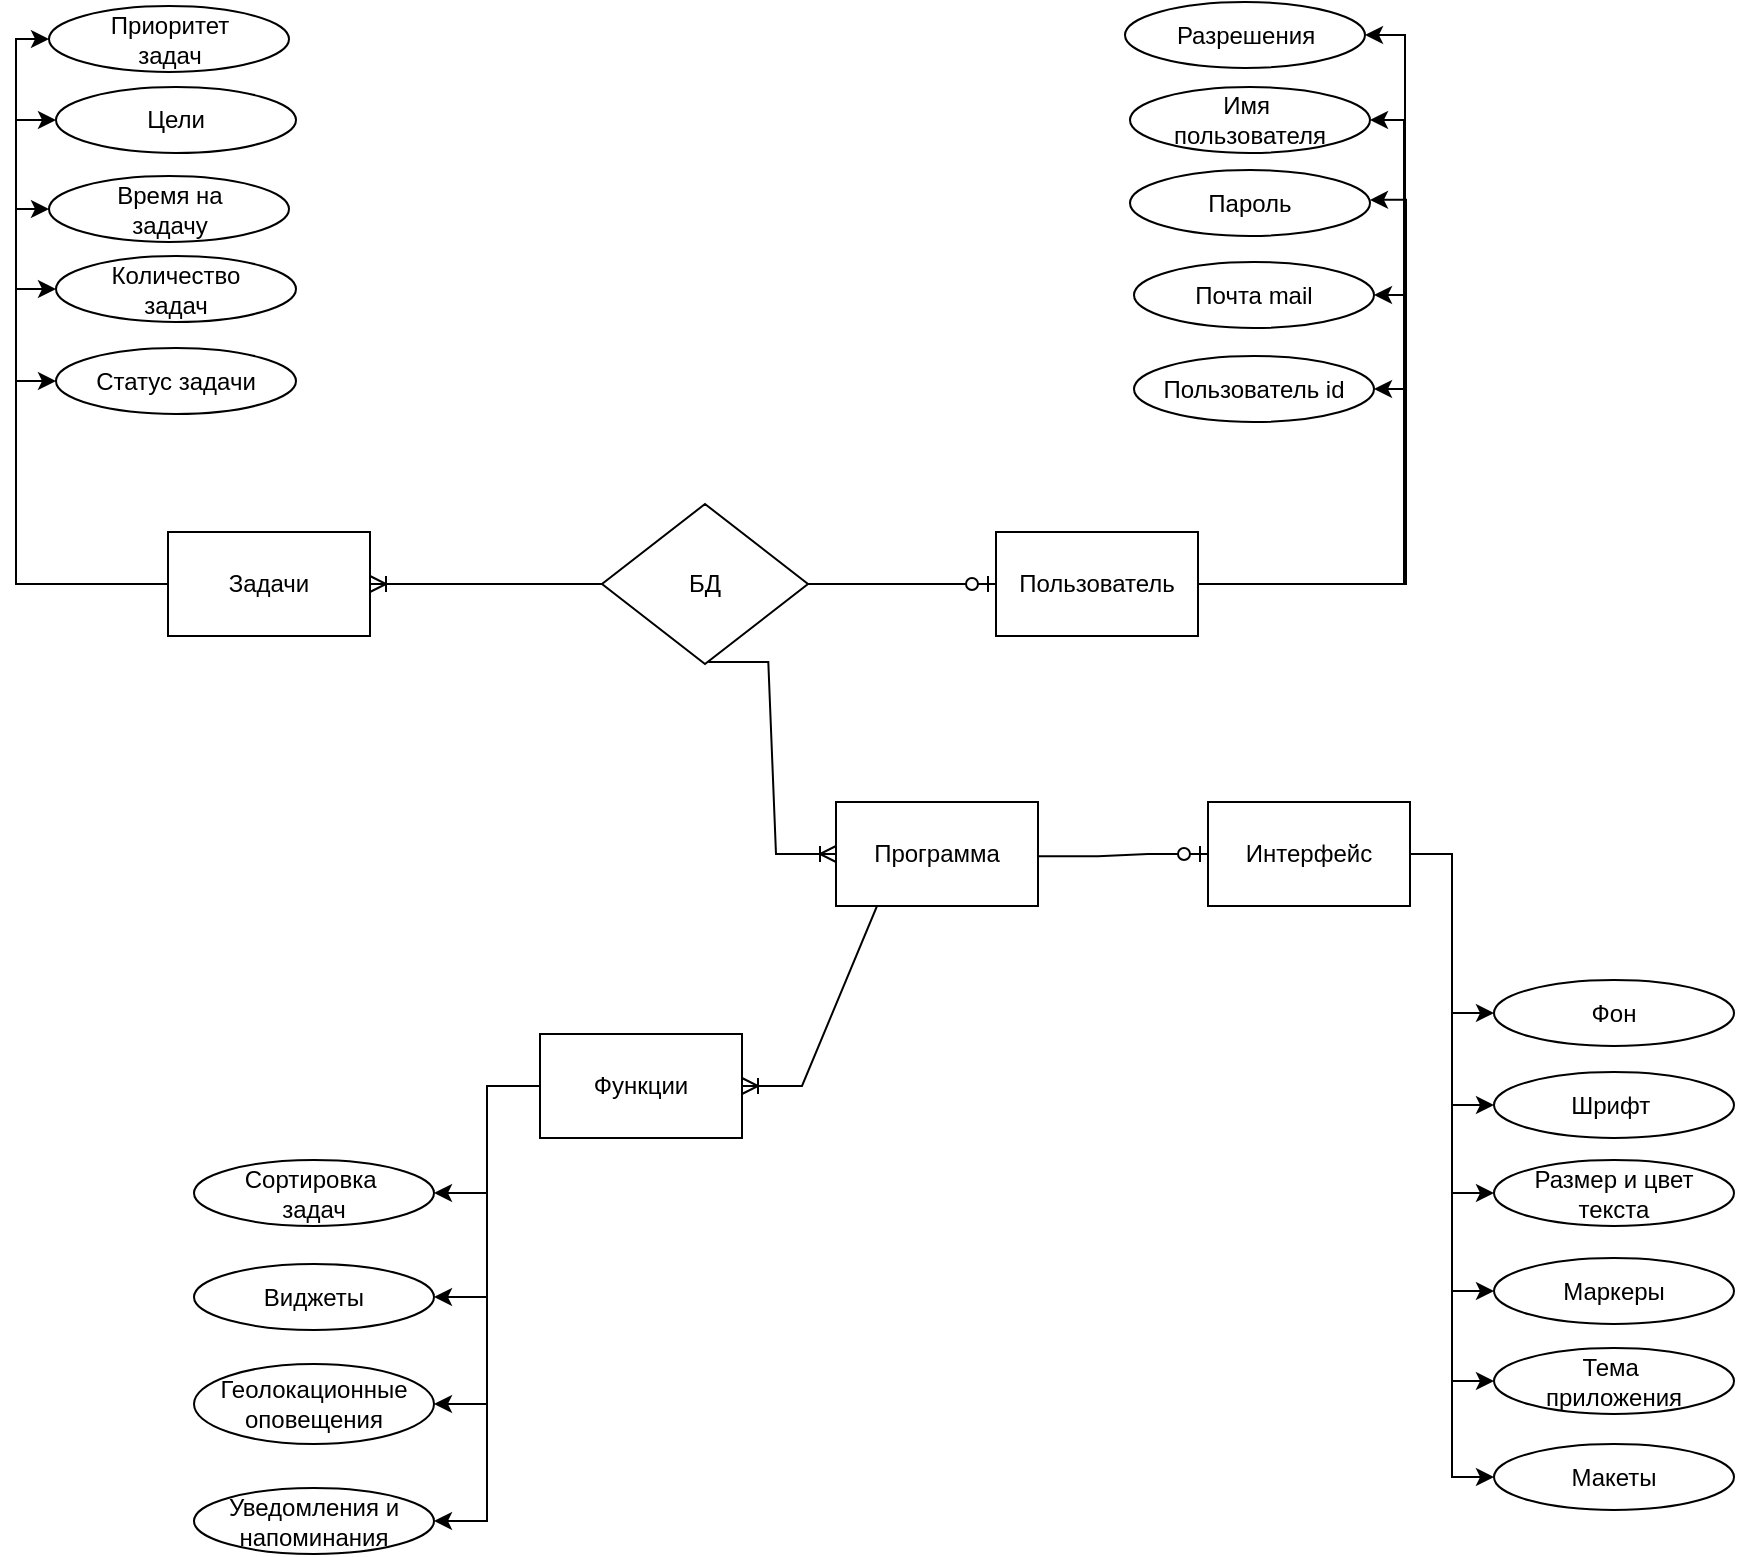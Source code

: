 <mxfile version="28.2.5">
  <diagram name="Страница — 1" id="FMhkrLtPZO2B2bpKbPZa">
    <mxGraphModel dx="1621" dy="936" grid="0" gridSize="10" guides="1" tooltips="1" connect="1" arrows="1" fold="1" page="1" pageScale="1" pageWidth="827" pageHeight="1169" math="0" shadow="0">
      <root>
        <mxCell id="0" />
        <mxCell id="1" parent="0" />
        <mxCell id="eaJo2MNCpndb3FcbzI98-62" style="edgeStyle=orthogonalEdgeStyle;rounded=0;orthogonalLoop=1;jettySize=auto;html=1;exitX=0;exitY=0.5;exitDx=0;exitDy=0;entryX=0;entryY=0.5;entryDx=0;entryDy=0;" edge="1" parent="1" source="eaJo2MNCpndb3FcbzI98-1" target="eaJo2MNCpndb3FcbzI98-59">
          <mxGeometry relative="1" as="geometry" />
        </mxCell>
        <mxCell id="eaJo2MNCpndb3FcbzI98-63" style="edgeStyle=orthogonalEdgeStyle;rounded=0;orthogonalLoop=1;jettySize=auto;html=1;exitX=0;exitY=0.5;exitDx=0;exitDy=0;entryX=0;entryY=0.5;entryDx=0;entryDy=0;" edge="1" parent="1" source="eaJo2MNCpndb3FcbzI98-1" target="eaJo2MNCpndb3FcbzI98-58">
          <mxGeometry relative="1" as="geometry" />
        </mxCell>
        <mxCell id="eaJo2MNCpndb3FcbzI98-65" style="edgeStyle=orthogonalEdgeStyle;rounded=0;orthogonalLoop=1;jettySize=auto;html=1;exitX=0;exitY=0.5;exitDx=0;exitDy=0;entryX=0;entryY=0.5;entryDx=0;entryDy=0;" edge="1" parent="1" source="eaJo2MNCpndb3FcbzI98-1" target="eaJo2MNCpndb3FcbzI98-56">
          <mxGeometry relative="1" as="geometry">
            <Array as="points">
              <mxPoint x="60" y="453" />
              <mxPoint x="60" y="265" />
            </Array>
          </mxGeometry>
        </mxCell>
        <mxCell id="eaJo2MNCpndb3FcbzI98-66" style="edgeStyle=orthogonalEdgeStyle;rounded=0;orthogonalLoop=1;jettySize=auto;html=1;exitX=0;exitY=0.5;exitDx=0;exitDy=0;entryX=0;entryY=0.5;entryDx=0;entryDy=0;" edge="1" parent="1" source="eaJo2MNCpndb3FcbzI98-1" target="eaJo2MNCpndb3FcbzI98-57">
          <mxGeometry relative="1" as="geometry" />
        </mxCell>
        <mxCell id="eaJo2MNCpndb3FcbzI98-67" style="edgeStyle=orthogonalEdgeStyle;rounded=0;orthogonalLoop=1;jettySize=auto;html=1;exitX=0;exitY=0.5;exitDx=0;exitDy=0;entryX=0;entryY=0.5;entryDx=0;entryDy=0;" edge="1" parent="1" source="eaJo2MNCpndb3FcbzI98-1" target="eaJo2MNCpndb3FcbzI98-54">
          <mxGeometry relative="1" as="geometry">
            <mxPoint x="82.6" y="138.4" as="targetPoint" />
            <Array as="points">
              <mxPoint x="60" y="453" />
              <mxPoint x="60" y="181" />
            </Array>
          </mxGeometry>
        </mxCell>
        <mxCell id="eaJo2MNCpndb3FcbzI98-1" value="Задачи" style="rounded=0;whiteSpace=wrap;html=1;" vertex="1" parent="1">
          <mxGeometry x="136" y="427" width="101" height="52" as="geometry" />
        </mxCell>
        <mxCell id="eaJo2MNCpndb3FcbzI98-73" style="edgeStyle=orthogonalEdgeStyle;rounded=0;orthogonalLoop=1;jettySize=auto;html=1;exitX=1;exitY=0.5;exitDx=0;exitDy=0;entryX=1;entryY=0.5;entryDx=0;entryDy=0;" edge="1" parent="1" source="eaJo2MNCpndb3FcbzI98-3" target="eaJo2MNCpndb3FcbzI98-68">
          <mxGeometry relative="1" as="geometry" />
        </mxCell>
        <mxCell id="eaJo2MNCpndb3FcbzI98-74" style="edgeStyle=orthogonalEdgeStyle;rounded=0;orthogonalLoop=1;jettySize=auto;html=1;exitX=1;exitY=0.5;exitDx=0;exitDy=0;entryX=1;entryY=0.5;entryDx=0;entryDy=0;" edge="1" parent="1" source="eaJo2MNCpndb3FcbzI98-3" target="eaJo2MNCpndb3FcbzI98-69">
          <mxGeometry relative="1" as="geometry">
            <Array as="points">
              <mxPoint x="754" y="453" />
              <mxPoint x="754" y="221" />
            </Array>
          </mxGeometry>
        </mxCell>
        <mxCell id="eaJo2MNCpndb3FcbzI98-77" style="edgeStyle=orthogonalEdgeStyle;rounded=0;orthogonalLoop=1;jettySize=auto;html=1;exitX=1;exitY=0.5;exitDx=0;exitDy=0;entryX=1;entryY=0.5;entryDx=0;entryDy=0;" edge="1" parent="1" source="eaJo2MNCpndb3FcbzI98-3" target="eaJo2MNCpndb3FcbzI98-72">
          <mxGeometry relative="1" as="geometry">
            <Array as="points">
              <mxPoint x="754" y="453" />
              <mxPoint x="754" y="356" />
            </Array>
          </mxGeometry>
        </mxCell>
        <mxCell id="eaJo2MNCpndb3FcbzI98-78" style="edgeStyle=orthogonalEdgeStyle;rounded=0;orthogonalLoop=1;jettySize=auto;html=1;exitX=1;exitY=0.5;exitDx=0;exitDy=0;entryX=1;entryY=0.5;entryDx=0;entryDy=0;" edge="1" parent="1" source="eaJo2MNCpndb3FcbzI98-3" target="eaJo2MNCpndb3FcbzI98-71">
          <mxGeometry relative="1" as="geometry">
            <Array as="points">
              <mxPoint x="754" y="453" />
              <mxPoint x="754" y="309" />
            </Array>
          </mxGeometry>
        </mxCell>
        <mxCell id="eaJo2MNCpndb3FcbzI98-3" value="Пользователь" style="rounded=0;whiteSpace=wrap;html=1;" vertex="1" parent="1">
          <mxGeometry x="550" y="427" width="101" height="52" as="geometry" />
        </mxCell>
        <mxCell id="eaJo2MNCpndb3FcbzI98-5" value="БД" style="rhombus;whiteSpace=wrap;html=1;" vertex="1" parent="1">
          <mxGeometry x="353" y="413" width="103" height="80" as="geometry" />
        </mxCell>
        <mxCell id="eaJo2MNCpndb3FcbzI98-9" value="" style="edgeStyle=entityRelationEdgeStyle;fontSize=12;html=1;endArrow=ERzeroToOne;endFill=1;rounded=0;entryX=0;entryY=0.5;entryDx=0;entryDy=0;exitX=1;exitY=0.5;exitDx=0;exitDy=0;" edge="1" parent="1" source="eaJo2MNCpndb3FcbzI98-5" target="eaJo2MNCpndb3FcbzI98-3">
          <mxGeometry width="100" height="100" relative="1" as="geometry">
            <mxPoint x="456" y="455" as="sourcePoint" />
            <mxPoint x="556" y="355" as="targetPoint" />
          </mxGeometry>
        </mxCell>
        <mxCell id="eaJo2MNCpndb3FcbzI98-40" style="edgeStyle=orthogonalEdgeStyle;rounded=0;orthogonalLoop=1;jettySize=auto;html=1;exitX=0.5;exitY=1;exitDx=0;exitDy=0;" edge="1" parent="1">
          <mxGeometry relative="1" as="geometry">
            <mxPoint x="136.5" y="260" as="sourcePoint" />
            <mxPoint x="136.5" y="260" as="targetPoint" />
          </mxGeometry>
        </mxCell>
        <mxCell id="eaJo2MNCpndb3FcbzI98-46" value="" style="edgeStyle=entityRelationEdgeStyle;fontSize=12;html=1;endArrow=ERoneToMany;rounded=0;entryX=1;entryY=0.5;entryDx=0;entryDy=0;exitX=0;exitY=0.5;exitDx=0;exitDy=0;" edge="1" parent="1" source="eaJo2MNCpndb3FcbzI98-5" target="eaJo2MNCpndb3FcbzI98-1">
          <mxGeometry width="100" height="100" relative="1" as="geometry">
            <mxPoint x="408" y="196" as="sourcePoint" />
            <mxPoint x="431" y="249" as="targetPoint" />
          </mxGeometry>
        </mxCell>
        <mxCell id="eaJo2MNCpndb3FcbzI98-54" value="Приоритет&lt;div&gt;задач&lt;/div&gt;" style="ellipse;whiteSpace=wrap;html=1;" vertex="1" parent="1">
          <mxGeometry x="76.5" y="164" width="120" height="33" as="geometry" />
        </mxCell>
        <mxCell id="eaJo2MNCpndb3FcbzI98-56" value="Время на&lt;div&gt;задачу&lt;/div&gt;" style="ellipse;whiteSpace=wrap;html=1;" vertex="1" parent="1">
          <mxGeometry x="76.5" y="249" width="120" height="33" as="geometry" />
        </mxCell>
        <mxCell id="eaJo2MNCpndb3FcbzI98-57" value="Цели" style="ellipse;whiteSpace=wrap;html=1;" vertex="1" parent="1">
          <mxGeometry x="80" y="204.5" width="120" height="33" as="geometry" />
        </mxCell>
        <mxCell id="eaJo2MNCpndb3FcbzI98-58" value="Количество&lt;div&gt;задач&lt;/div&gt;" style="ellipse;whiteSpace=wrap;html=1;" vertex="1" parent="1">
          <mxGeometry x="80" y="289" width="120" height="33" as="geometry" />
        </mxCell>
        <mxCell id="eaJo2MNCpndb3FcbzI98-59" value="Статус задачи" style="ellipse;whiteSpace=wrap;html=1;" vertex="1" parent="1">
          <mxGeometry x="80" y="335" width="120" height="33" as="geometry" />
        </mxCell>
        <mxCell id="eaJo2MNCpndb3FcbzI98-68" value="Разрешения" style="ellipse;whiteSpace=wrap;html=1;" vertex="1" parent="1">
          <mxGeometry x="614.5" y="162" width="120" height="33" as="geometry" />
        </mxCell>
        <mxCell id="eaJo2MNCpndb3FcbzI98-69" value="Имя&amp;nbsp;&lt;div&gt;пользователя&lt;/div&gt;" style="ellipse;whiteSpace=wrap;html=1;" vertex="1" parent="1">
          <mxGeometry x="617" y="204.5" width="120" height="33" as="geometry" />
        </mxCell>
        <mxCell id="eaJo2MNCpndb3FcbzI98-70" value="Пароль" style="ellipse;whiteSpace=wrap;html=1;" vertex="1" parent="1">
          <mxGeometry x="617" y="246" width="120" height="33" as="geometry" />
        </mxCell>
        <mxCell id="eaJo2MNCpndb3FcbzI98-71" value="Почта mail" style="ellipse;whiteSpace=wrap;html=1;" vertex="1" parent="1">
          <mxGeometry x="619" y="292" width="120" height="33" as="geometry" />
        </mxCell>
        <mxCell id="eaJo2MNCpndb3FcbzI98-72" value="Пользователь id" style="ellipse;whiteSpace=wrap;html=1;" vertex="1" parent="1">
          <mxGeometry x="619" y="339" width="120" height="33" as="geometry" />
        </mxCell>
        <mxCell id="eaJo2MNCpndb3FcbzI98-79" style="edgeStyle=orthogonalEdgeStyle;rounded=0;orthogonalLoop=1;jettySize=auto;html=1;exitX=1;exitY=0.5;exitDx=0;exitDy=0;entryX=1;entryY=0.453;entryDx=0;entryDy=0;entryPerimeter=0;" edge="1" parent="1" source="eaJo2MNCpndb3FcbzI98-3" target="eaJo2MNCpndb3FcbzI98-70">
          <mxGeometry relative="1" as="geometry">
            <Array as="points">
              <mxPoint x="755" y="453" />
              <mxPoint x="755" y="261" />
            </Array>
          </mxGeometry>
        </mxCell>
        <mxCell id="eaJo2MNCpndb3FcbzI98-81" value="Программа" style="rounded=0;whiteSpace=wrap;html=1;" vertex="1" parent="1">
          <mxGeometry x="470" y="562" width="101" height="52" as="geometry" />
        </mxCell>
        <mxCell id="eaJo2MNCpndb3FcbzI98-92" style="edgeStyle=orthogonalEdgeStyle;rounded=0;orthogonalLoop=1;jettySize=auto;html=1;exitX=1;exitY=0.5;exitDx=0;exitDy=0;entryX=0;entryY=0.5;entryDx=0;entryDy=0;" edge="1" parent="1" source="eaJo2MNCpndb3FcbzI98-83" target="eaJo2MNCpndb3FcbzI98-91">
          <mxGeometry relative="1" as="geometry" />
        </mxCell>
        <mxCell id="eaJo2MNCpndb3FcbzI98-93" style="edgeStyle=orthogonalEdgeStyle;rounded=0;orthogonalLoop=1;jettySize=auto;html=1;exitX=1;exitY=0.5;exitDx=0;exitDy=0;entryX=0;entryY=0.5;entryDx=0;entryDy=0;" edge="1" parent="1" source="eaJo2MNCpndb3FcbzI98-83" target="eaJo2MNCpndb3FcbzI98-90">
          <mxGeometry relative="1" as="geometry" />
        </mxCell>
        <mxCell id="eaJo2MNCpndb3FcbzI98-94" style="edgeStyle=orthogonalEdgeStyle;rounded=0;orthogonalLoop=1;jettySize=auto;html=1;exitX=1;exitY=0.5;exitDx=0;exitDy=0;entryX=0;entryY=0.5;entryDx=0;entryDy=0;" edge="1" parent="1" source="eaJo2MNCpndb3FcbzI98-83" target="eaJo2MNCpndb3FcbzI98-89">
          <mxGeometry relative="1" as="geometry" />
        </mxCell>
        <mxCell id="eaJo2MNCpndb3FcbzI98-95" style="edgeStyle=orthogonalEdgeStyle;rounded=0;orthogonalLoop=1;jettySize=auto;html=1;exitX=1;exitY=0.5;exitDx=0;exitDy=0;entryX=0;entryY=0.5;entryDx=0;entryDy=0;" edge="1" parent="1" source="eaJo2MNCpndb3FcbzI98-83" target="eaJo2MNCpndb3FcbzI98-88">
          <mxGeometry relative="1" as="geometry" />
        </mxCell>
        <mxCell id="eaJo2MNCpndb3FcbzI98-96" style="edgeStyle=orthogonalEdgeStyle;rounded=0;orthogonalLoop=1;jettySize=auto;html=1;exitX=1;exitY=0.5;exitDx=0;exitDy=0;entryX=0;entryY=0.5;entryDx=0;entryDy=0;" edge="1" parent="1" source="eaJo2MNCpndb3FcbzI98-83" target="eaJo2MNCpndb3FcbzI98-87">
          <mxGeometry relative="1" as="geometry" />
        </mxCell>
        <mxCell id="eaJo2MNCpndb3FcbzI98-108" style="edgeStyle=orthogonalEdgeStyle;rounded=0;orthogonalLoop=1;jettySize=auto;html=1;exitX=1;exitY=0.5;exitDx=0;exitDy=0;entryX=0;entryY=0.5;entryDx=0;entryDy=0;" edge="1" parent="1" source="eaJo2MNCpndb3FcbzI98-83" target="eaJo2MNCpndb3FcbzI98-107">
          <mxGeometry relative="1" as="geometry" />
        </mxCell>
        <mxCell id="eaJo2MNCpndb3FcbzI98-83" value="Интерфейс" style="rounded=0;whiteSpace=wrap;html=1;" vertex="1" parent="1">
          <mxGeometry x="656" y="562" width="101" height="52" as="geometry" />
        </mxCell>
        <mxCell id="eaJo2MNCpndb3FcbzI98-85" value="" style="edgeStyle=entityRelationEdgeStyle;fontSize=12;html=1;endArrow=ERoneToMany;rounded=0;entryX=0;entryY=0.5;entryDx=0;entryDy=0;exitX=0.516;exitY=0.987;exitDx=0;exitDy=0;exitPerimeter=0;" edge="1" parent="1" source="eaJo2MNCpndb3FcbzI98-5" target="eaJo2MNCpndb3FcbzI98-81">
          <mxGeometry width="100" height="100" relative="1" as="geometry">
            <mxPoint x="398" y="493" as="sourcePoint" />
            <mxPoint x="462.515" y="588.364" as="targetPoint" />
            <Array as="points">
              <mxPoint x="386" y="501" />
              <mxPoint x="365" y="545" />
            </Array>
          </mxGeometry>
        </mxCell>
        <mxCell id="eaJo2MNCpndb3FcbzI98-87" value="Фон" style="ellipse;whiteSpace=wrap;html=1;" vertex="1" parent="1">
          <mxGeometry x="799" y="651" width="120" height="33" as="geometry" />
        </mxCell>
        <mxCell id="eaJo2MNCpndb3FcbzI98-88" value="Шрифт&amp;nbsp;" style="ellipse;whiteSpace=wrap;html=1;" vertex="1" parent="1">
          <mxGeometry x="799" y="697" width="120" height="33" as="geometry" />
        </mxCell>
        <mxCell id="eaJo2MNCpndb3FcbzI98-89" value="Размер и цвет&lt;br&gt;текста" style="ellipse;whiteSpace=wrap;html=1;" vertex="1" parent="1">
          <mxGeometry x="799" y="741" width="120" height="33" as="geometry" />
        </mxCell>
        <mxCell id="eaJo2MNCpndb3FcbzI98-90" value="Маркеры" style="ellipse;whiteSpace=wrap;html=1;" vertex="1" parent="1">
          <mxGeometry x="799" y="790" width="120" height="33" as="geometry" />
        </mxCell>
        <mxCell id="eaJo2MNCpndb3FcbzI98-91" value="Тема&amp;nbsp;&lt;div&gt;приложения&lt;/div&gt;" style="ellipse;whiteSpace=wrap;html=1;" vertex="1" parent="1">
          <mxGeometry x="799" y="835" width="120" height="33" as="geometry" />
        </mxCell>
        <mxCell id="eaJo2MNCpndb3FcbzI98-110" style="edgeStyle=orthogonalEdgeStyle;rounded=0;orthogonalLoop=1;jettySize=auto;html=1;exitX=0;exitY=0.5;exitDx=0;exitDy=0;entryX=1;entryY=0.5;entryDx=0;entryDy=0;" edge="1" parent="1" source="eaJo2MNCpndb3FcbzI98-99" target="eaJo2MNCpndb3FcbzI98-102">
          <mxGeometry relative="1" as="geometry" />
        </mxCell>
        <mxCell id="eaJo2MNCpndb3FcbzI98-111" style="edgeStyle=orthogonalEdgeStyle;rounded=0;orthogonalLoop=1;jettySize=auto;html=1;exitX=0;exitY=0.5;exitDx=0;exitDy=0;entryX=1;entryY=0.5;entryDx=0;entryDy=0;" edge="1" parent="1" source="eaJo2MNCpndb3FcbzI98-99" target="eaJo2MNCpndb3FcbzI98-104">
          <mxGeometry relative="1" as="geometry" />
        </mxCell>
        <mxCell id="eaJo2MNCpndb3FcbzI98-112" style="edgeStyle=orthogonalEdgeStyle;rounded=0;orthogonalLoop=1;jettySize=auto;html=1;exitX=0;exitY=0.5;exitDx=0;exitDy=0;entryX=1;entryY=0.5;entryDx=0;entryDy=0;" edge="1" parent="1" source="eaJo2MNCpndb3FcbzI98-99" target="eaJo2MNCpndb3FcbzI98-105">
          <mxGeometry relative="1" as="geometry" />
        </mxCell>
        <mxCell id="eaJo2MNCpndb3FcbzI98-113" style="edgeStyle=orthogonalEdgeStyle;rounded=0;orthogonalLoop=1;jettySize=auto;html=1;exitX=0;exitY=0.5;exitDx=0;exitDy=0;entryX=1;entryY=0.5;entryDx=0;entryDy=0;" edge="1" parent="1" source="eaJo2MNCpndb3FcbzI98-99" target="eaJo2MNCpndb3FcbzI98-106">
          <mxGeometry relative="1" as="geometry" />
        </mxCell>
        <mxCell id="eaJo2MNCpndb3FcbzI98-99" value="Функции" style="rounded=0;whiteSpace=wrap;html=1;" vertex="1" parent="1">
          <mxGeometry x="322" y="678" width="101" height="52" as="geometry" />
        </mxCell>
        <mxCell id="eaJo2MNCpndb3FcbzI98-100" value="" style="edgeStyle=entityRelationEdgeStyle;fontSize=12;html=1;endArrow=ERoneToMany;rounded=0;entryX=1;entryY=0.5;entryDx=0;entryDy=0;exitX=0.5;exitY=1;exitDx=0;exitDy=0;" edge="1" parent="1" source="eaJo2MNCpndb3FcbzI98-81" target="eaJo2MNCpndb3FcbzI98-99">
          <mxGeometry width="100" height="100" relative="1" as="geometry">
            <mxPoint x="517" y="635" as="sourcePoint" />
            <mxPoint x="602" y="635" as="targetPoint" />
            <Array as="points">
              <mxPoint x="542" y="641" />
              <mxPoint x="492" y="663" />
              <mxPoint x="468" y="703" />
            </Array>
          </mxGeometry>
        </mxCell>
        <mxCell id="eaJo2MNCpndb3FcbzI98-102" value="Сортировка&amp;nbsp;&lt;div&gt;задач&lt;/div&gt;" style="ellipse;whiteSpace=wrap;html=1;" vertex="1" parent="1">
          <mxGeometry x="149" y="741" width="120" height="33" as="geometry" />
        </mxCell>
        <mxCell id="eaJo2MNCpndb3FcbzI98-104" value="Виджеты" style="ellipse;whiteSpace=wrap;html=1;" vertex="1" parent="1">
          <mxGeometry x="149" y="793" width="120" height="33" as="geometry" />
        </mxCell>
        <mxCell id="eaJo2MNCpndb3FcbzI98-105" value="Геолокационные&lt;div&gt;оповещения&lt;/div&gt;" style="ellipse;whiteSpace=wrap;html=1;" vertex="1" parent="1">
          <mxGeometry x="149" y="843" width="120" height="40" as="geometry" />
        </mxCell>
        <mxCell id="eaJo2MNCpndb3FcbzI98-106" value="Уведомления и&lt;div&gt;напоминания&lt;/div&gt;" style="ellipse;whiteSpace=wrap;html=1;" vertex="1" parent="1">
          <mxGeometry x="149" y="905" width="120" height="33" as="geometry" />
        </mxCell>
        <mxCell id="eaJo2MNCpndb3FcbzI98-107" value="Макеты" style="ellipse;whiteSpace=wrap;html=1;" vertex="1" parent="1">
          <mxGeometry x="799" y="883" width="120" height="33" as="geometry" />
        </mxCell>
        <mxCell id="eaJo2MNCpndb3FcbzI98-115" value="" style="edgeStyle=entityRelationEdgeStyle;fontSize=12;html=1;endArrow=ERzeroToOne;endFill=1;rounded=0;entryX=0;entryY=0.5;entryDx=0;entryDy=0;exitX=1;exitY=0.522;exitDx=0;exitDy=0;exitPerimeter=0;" edge="1" parent="1" source="eaJo2MNCpndb3FcbzI98-81" target="eaJo2MNCpndb3FcbzI98-83">
          <mxGeometry width="100" height="100" relative="1" as="geometry">
            <mxPoint x="564.38" y="584" as="sourcePoint" />
            <mxPoint x="650.996" y="584.412" as="targetPoint" />
          </mxGeometry>
        </mxCell>
      </root>
    </mxGraphModel>
  </diagram>
</mxfile>
